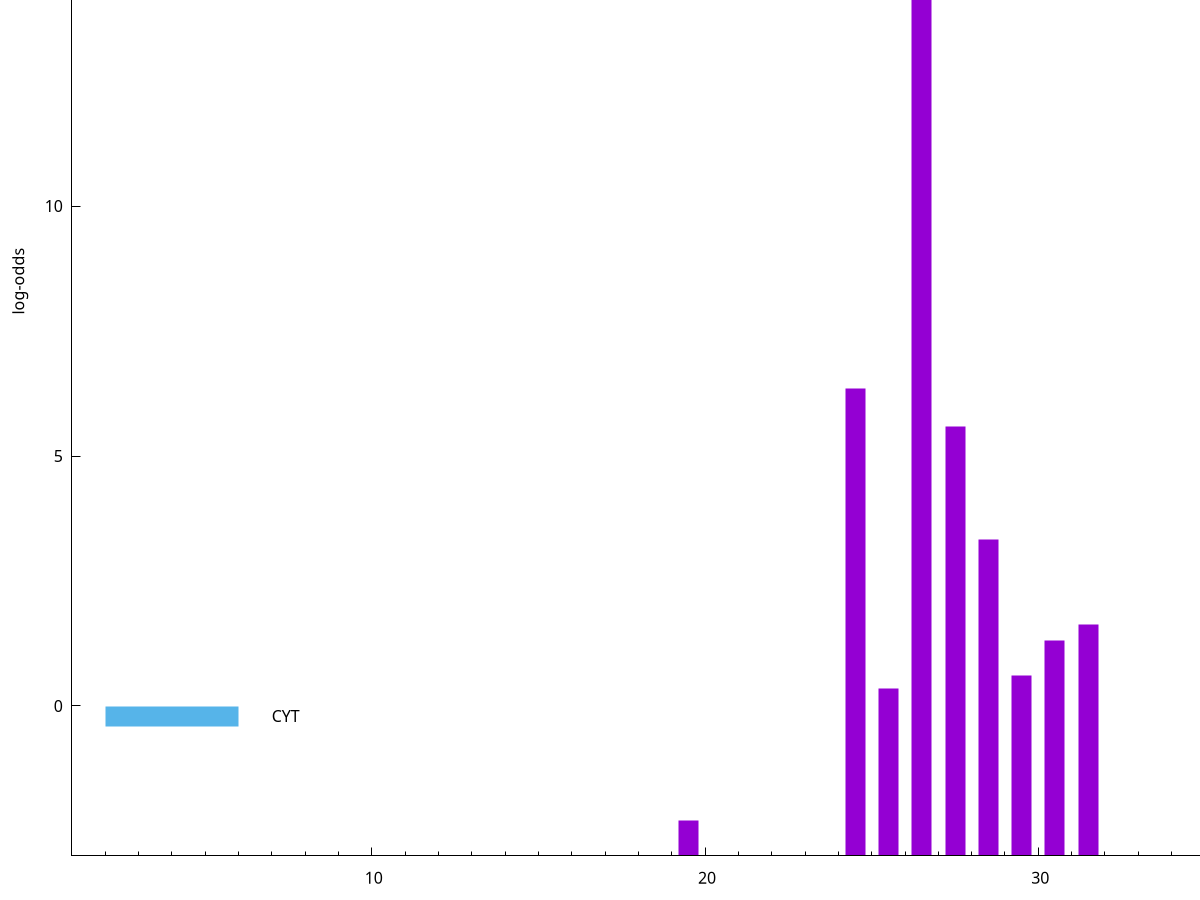set title "LipoP predictions for SRR3467249.gff"
set size 2., 1.4
set xrange [1:70] 
set mxtics 10
set yrange [-3:20]
set y2range [0:23]
set ylabel "log-odds"
set term postscript eps color solid "Helvetica" 30
set output "SRR3467249.gff38.eps"
set arrow from 2,17.0597 to 6,17.0597 nohead lt 1 lw 20
set label "SpI" at 7,17.0597
set arrow from 2,-0.200913 to 6,-0.200913 nohead lt 3 lw 20
set label "CYT" at 7,-0.200913
set arrow from 2,17.0597 to 6,17.0597 nohead lt 1 lw 20
set label "SpI" at 7,17.0597
# NOTE: The scores below are the log-odds scores with the threshold
# NOTE: subtracted (a hack to make gnuplot make the histogram all
# NOTE: look nice).
plot "-" axes x1y2 title "" with impulses lt 1 lw 20
26.500000 20.058200
24.500000 9.348200
27.500000 8.582660
28.500000 6.336170
31.500000 4.626120
30.500000 4.309950
29.500000 3.600480
25.500000 3.354816
19.500000 0.712060
e
exit
